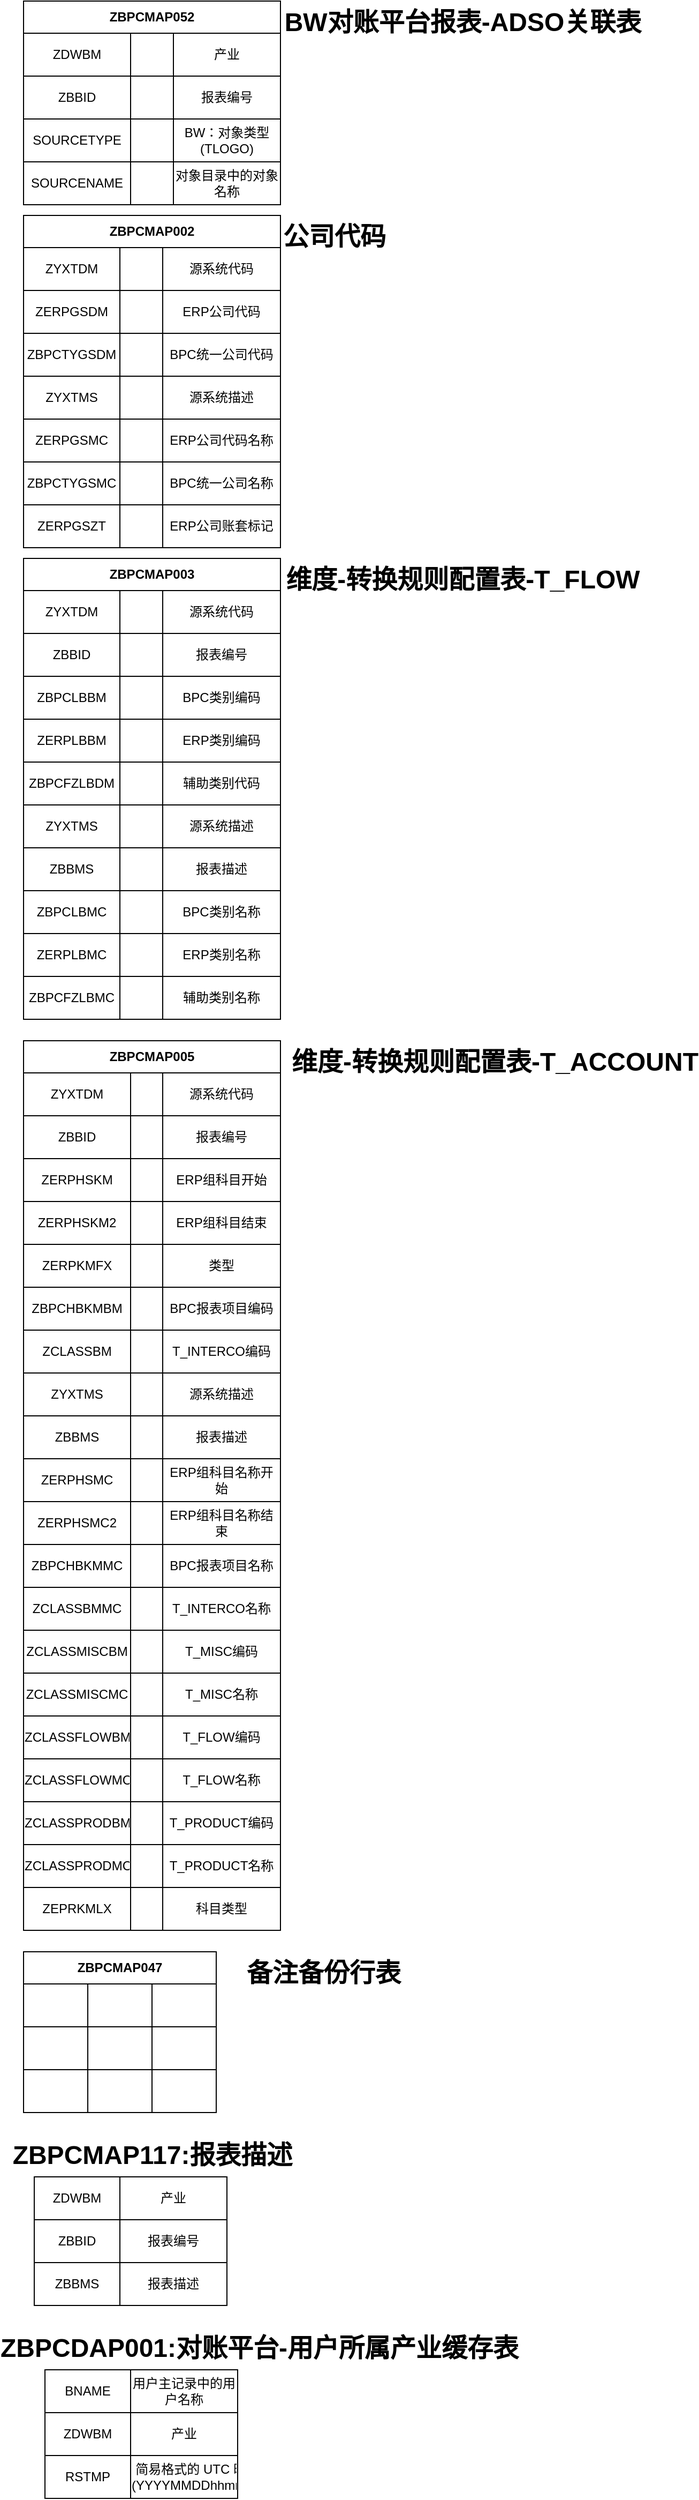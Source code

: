 <mxfile version="14.2.9" type="github" pages="2">
  <diagram id="AV6xKG_2EytfMjAXluW-" name="第 1 页">
    <mxGraphModel dx="919" dy="552" grid="1" gridSize="10" guides="1" tooltips="1" connect="1" arrows="1" fold="1" page="1" pageScale="1" pageWidth="800" pageHeight="10000" math="0" shadow="0">
      <root>
        <mxCell id="0" />
        <mxCell id="1" parent="0" />
        <mxCell id="hJ08Fr4r6DhUKSR9rsKi-1" value="ZBPCMAP052" style="shape=table;html=1;whiteSpace=wrap;startSize=30;container=1;collapsible=0;childLayout=tableLayout;fontStyle=1;align=center;" vertex="1" parent="1">
          <mxGeometry x="60" y="60" width="240" height="190" as="geometry" />
        </mxCell>
        <mxCell id="hJ08Fr4r6DhUKSR9rsKi-2" value="" style="shape=partialRectangle;html=1;whiteSpace=wrap;collapsible=0;dropTarget=0;pointerEvents=0;fillColor=none;top=0;left=0;bottom=0;right=0;points=[[0,0.5],[1,0.5]];portConstraint=eastwest;" vertex="1" parent="hJ08Fr4r6DhUKSR9rsKi-1">
          <mxGeometry y="30" width="240" height="40" as="geometry" />
        </mxCell>
        <mxCell id="hJ08Fr4r6DhUKSR9rsKi-3" value="ZDWBM" style="shape=partialRectangle;html=1;whiteSpace=wrap;connectable=0;fillColor=none;top=0;left=0;bottom=0;right=0;overflow=hidden;" vertex="1" parent="hJ08Fr4r6DhUKSR9rsKi-2">
          <mxGeometry width="100" height="40" as="geometry" />
        </mxCell>
        <mxCell id="hJ08Fr4r6DhUKSR9rsKi-4" value="" style="shape=partialRectangle;html=1;whiteSpace=wrap;connectable=0;fillColor=none;top=0;left=0;bottom=0;right=0;overflow=hidden;" vertex="1" parent="hJ08Fr4r6DhUKSR9rsKi-2">
          <mxGeometry x="100" width="40" height="40" as="geometry" />
        </mxCell>
        <mxCell id="hJ08Fr4r6DhUKSR9rsKi-5" value="产业" style="shape=partialRectangle;html=1;whiteSpace=wrap;connectable=0;fillColor=none;top=0;left=0;bottom=0;right=0;overflow=hidden;" vertex="1" parent="hJ08Fr4r6DhUKSR9rsKi-2">
          <mxGeometry x="140" width="100" height="40" as="geometry" />
        </mxCell>
        <mxCell id="hJ08Fr4r6DhUKSR9rsKi-6" value="" style="shape=partialRectangle;html=1;whiteSpace=wrap;collapsible=0;dropTarget=0;pointerEvents=0;fillColor=none;top=0;left=0;bottom=0;right=0;points=[[0,0.5],[1,0.5]];portConstraint=eastwest;" vertex="1" parent="hJ08Fr4r6DhUKSR9rsKi-1">
          <mxGeometry y="70" width="240" height="40" as="geometry" />
        </mxCell>
        <mxCell id="hJ08Fr4r6DhUKSR9rsKi-7" value="ZBBID" style="shape=partialRectangle;html=1;whiteSpace=wrap;connectable=0;fillColor=none;top=0;left=0;bottom=0;right=0;overflow=hidden;" vertex="1" parent="hJ08Fr4r6DhUKSR9rsKi-6">
          <mxGeometry width="100" height="40" as="geometry" />
        </mxCell>
        <mxCell id="hJ08Fr4r6DhUKSR9rsKi-8" value="" style="shape=partialRectangle;html=1;whiteSpace=wrap;connectable=0;fillColor=none;top=0;left=0;bottom=0;right=0;overflow=hidden;" vertex="1" parent="hJ08Fr4r6DhUKSR9rsKi-6">
          <mxGeometry x="100" width="40" height="40" as="geometry" />
        </mxCell>
        <mxCell id="hJ08Fr4r6DhUKSR9rsKi-9" value="报表编号" style="shape=partialRectangle;html=1;whiteSpace=wrap;connectable=0;fillColor=none;top=0;left=0;bottom=0;right=0;overflow=hidden;" vertex="1" parent="hJ08Fr4r6DhUKSR9rsKi-6">
          <mxGeometry x="140" width="100" height="40" as="geometry" />
        </mxCell>
        <mxCell id="hJ08Fr4r6DhUKSR9rsKi-10" value="" style="shape=partialRectangle;html=1;whiteSpace=wrap;collapsible=0;dropTarget=0;pointerEvents=0;fillColor=none;top=0;left=0;bottom=0;right=0;points=[[0,0.5],[1,0.5]];portConstraint=eastwest;" vertex="1" parent="hJ08Fr4r6DhUKSR9rsKi-1">
          <mxGeometry y="110" width="240" height="40" as="geometry" />
        </mxCell>
        <mxCell id="hJ08Fr4r6DhUKSR9rsKi-11" value="SOURCETYPE" style="shape=partialRectangle;html=1;whiteSpace=wrap;connectable=0;fillColor=none;top=0;left=0;bottom=0;right=0;overflow=hidden;" vertex="1" parent="hJ08Fr4r6DhUKSR9rsKi-10">
          <mxGeometry width="100" height="40" as="geometry" />
        </mxCell>
        <mxCell id="hJ08Fr4r6DhUKSR9rsKi-12" value="" style="shape=partialRectangle;html=1;whiteSpace=wrap;connectable=0;fillColor=none;top=0;left=0;bottom=0;right=0;overflow=hidden;" vertex="1" parent="hJ08Fr4r6DhUKSR9rsKi-10">
          <mxGeometry x="100" width="40" height="40" as="geometry" />
        </mxCell>
        <mxCell id="hJ08Fr4r6DhUKSR9rsKi-13" value="BW：对象类型 (TLOGO)" style="shape=partialRectangle;html=1;whiteSpace=wrap;connectable=0;fillColor=none;top=0;left=0;bottom=0;right=0;overflow=hidden;" vertex="1" parent="hJ08Fr4r6DhUKSR9rsKi-10">
          <mxGeometry x="140" width="100" height="40" as="geometry" />
        </mxCell>
        <mxCell id="hJ08Fr4r6DhUKSR9rsKi-20" style="shape=partialRectangle;html=1;whiteSpace=wrap;collapsible=0;dropTarget=0;pointerEvents=0;fillColor=none;top=0;left=0;bottom=0;right=0;points=[[0,0.5],[1,0.5]];portConstraint=eastwest;" vertex="1" parent="hJ08Fr4r6DhUKSR9rsKi-1">
          <mxGeometry y="150" width="240" height="40" as="geometry" />
        </mxCell>
        <mxCell id="hJ08Fr4r6DhUKSR9rsKi-21" value="SOURCENAME" style="shape=partialRectangle;html=1;whiteSpace=wrap;connectable=0;fillColor=none;top=0;left=0;bottom=0;right=0;overflow=hidden;" vertex="1" parent="hJ08Fr4r6DhUKSR9rsKi-20">
          <mxGeometry width="100" height="40" as="geometry" />
        </mxCell>
        <mxCell id="hJ08Fr4r6DhUKSR9rsKi-22" style="shape=partialRectangle;html=1;whiteSpace=wrap;connectable=0;fillColor=none;top=0;left=0;bottom=0;right=0;overflow=hidden;" vertex="1" parent="hJ08Fr4r6DhUKSR9rsKi-20">
          <mxGeometry x="100" width="40" height="40" as="geometry" />
        </mxCell>
        <mxCell id="hJ08Fr4r6DhUKSR9rsKi-23" value="对象目录中的对象名称" style="shape=partialRectangle;html=1;whiteSpace=wrap;connectable=0;fillColor=none;top=0;left=0;bottom=0;right=0;overflow=hidden;" vertex="1" parent="hJ08Fr4r6DhUKSR9rsKi-20">
          <mxGeometry x="140" width="100" height="40" as="geometry" />
        </mxCell>
        <mxCell id="hJ08Fr4r6DhUKSR9rsKi-15" value="BW对账平台报表-ADSO关联表" style="text;strokeColor=none;fillColor=none;html=1;fontSize=24;fontStyle=1;verticalAlign=middle;align=center;" vertex="1" parent="1">
          <mxGeometry x="420" y="60" width="100" height="40" as="geometry" />
        </mxCell>
        <mxCell id="hJ08Fr4r6DhUKSR9rsKi-25" value="ZBPCMAP002" style="shape=table;html=1;whiteSpace=wrap;startSize=30;container=1;collapsible=0;childLayout=tableLayout;fontStyle=1;align=center;" vertex="1" parent="1">
          <mxGeometry x="60" y="260" width="240" height="310" as="geometry" />
        </mxCell>
        <mxCell id="hJ08Fr4r6DhUKSR9rsKi-26" value="" style="shape=partialRectangle;html=1;whiteSpace=wrap;collapsible=0;dropTarget=0;pointerEvents=0;fillColor=none;top=0;left=0;bottom=0;right=0;points=[[0,0.5],[1,0.5]];portConstraint=eastwest;" vertex="1" parent="hJ08Fr4r6DhUKSR9rsKi-25">
          <mxGeometry y="30" width="240" height="40" as="geometry" />
        </mxCell>
        <mxCell id="hJ08Fr4r6DhUKSR9rsKi-27" value="ZYXTDM" style="shape=partialRectangle;html=1;whiteSpace=wrap;connectable=0;fillColor=none;top=0;left=0;bottom=0;right=0;overflow=hidden;" vertex="1" parent="hJ08Fr4r6DhUKSR9rsKi-26">
          <mxGeometry width="90" height="40" as="geometry" />
        </mxCell>
        <mxCell id="hJ08Fr4r6DhUKSR9rsKi-28" value="" style="shape=partialRectangle;html=1;whiteSpace=wrap;connectable=0;fillColor=none;top=0;left=0;bottom=0;right=0;overflow=hidden;" vertex="1" parent="hJ08Fr4r6DhUKSR9rsKi-26">
          <mxGeometry x="90" width="40" height="40" as="geometry" />
        </mxCell>
        <mxCell id="hJ08Fr4r6DhUKSR9rsKi-29" value="源系统代码" style="shape=partialRectangle;html=1;whiteSpace=wrap;connectable=0;fillColor=none;top=0;left=0;bottom=0;right=0;overflow=hidden;" vertex="1" parent="hJ08Fr4r6DhUKSR9rsKi-26">
          <mxGeometry x="130" width="110" height="40" as="geometry" />
        </mxCell>
        <mxCell id="hJ08Fr4r6DhUKSR9rsKi-30" value="" style="shape=partialRectangle;html=1;whiteSpace=wrap;collapsible=0;dropTarget=0;pointerEvents=0;fillColor=none;top=0;left=0;bottom=0;right=0;points=[[0,0.5],[1,0.5]];portConstraint=eastwest;" vertex="1" parent="hJ08Fr4r6DhUKSR9rsKi-25">
          <mxGeometry y="70" width="240" height="40" as="geometry" />
        </mxCell>
        <mxCell id="hJ08Fr4r6DhUKSR9rsKi-31" value="ZERPGSDM" style="shape=partialRectangle;html=1;whiteSpace=wrap;connectable=0;fillColor=none;top=0;left=0;bottom=0;right=0;overflow=hidden;" vertex="1" parent="hJ08Fr4r6DhUKSR9rsKi-30">
          <mxGeometry width="90" height="40" as="geometry" />
        </mxCell>
        <mxCell id="hJ08Fr4r6DhUKSR9rsKi-32" value="" style="shape=partialRectangle;html=1;whiteSpace=wrap;connectable=0;fillColor=none;top=0;left=0;bottom=0;right=0;overflow=hidden;" vertex="1" parent="hJ08Fr4r6DhUKSR9rsKi-30">
          <mxGeometry x="90" width="40" height="40" as="geometry" />
        </mxCell>
        <mxCell id="hJ08Fr4r6DhUKSR9rsKi-33" value="ERP公司代码" style="shape=partialRectangle;html=1;whiteSpace=wrap;connectable=0;fillColor=none;top=0;left=0;bottom=0;right=0;overflow=hidden;" vertex="1" parent="hJ08Fr4r6DhUKSR9rsKi-30">
          <mxGeometry x="130" width="110" height="40" as="geometry" />
        </mxCell>
        <mxCell id="hJ08Fr4r6DhUKSR9rsKi-34" value="" style="shape=partialRectangle;html=1;whiteSpace=wrap;collapsible=0;dropTarget=0;pointerEvents=0;fillColor=none;top=0;left=0;bottom=0;right=0;points=[[0,0.5],[1,0.5]];portConstraint=eastwest;" vertex="1" parent="hJ08Fr4r6DhUKSR9rsKi-25">
          <mxGeometry y="110" width="240" height="40" as="geometry" />
        </mxCell>
        <mxCell id="hJ08Fr4r6DhUKSR9rsKi-35" value="ZBPCTYGSDM" style="shape=partialRectangle;html=1;whiteSpace=wrap;connectable=0;fillColor=none;top=0;left=0;bottom=0;right=0;overflow=hidden;" vertex="1" parent="hJ08Fr4r6DhUKSR9rsKi-34">
          <mxGeometry width="90" height="40" as="geometry" />
        </mxCell>
        <mxCell id="hJ08Fr4r6DhUKSR9rsKi-36" value="" style="shape=partialRectangle;html=1;whiteSpace=wrap;connectable=0;fillColor=none;top=0;left=0;bottom=0;right=0;overflow=hidden;" vertex="1" parent="hJ08Fr4r6DhUKSR9rsKi-34">
          <mxGeometry x="90" width="40" height="40" as="geometry" />
        </mxCell>
        <mxCell id="hJ08Fr4r6DhUKSR9rsKi-37" value="BPC统一公司代码" style="shape=partialRectangle;html=1;whiteSpace=wrap;connectable=0;fillColor=none;top=0;left=0;bottom=0;right=0;overflow=hidden;" vertex="1" parent="hJ08Fr4r6DhUKSR9rsKi-34">
          <mxGeometry x="130" width="110" height="40" as="geometry" />
        </mxCell>
        <mxCell id="hJ08Fr4r6DhUKSR9rsKi-43" style="shape=partialRectangle;html=1;whiteSpace=wrap;collapsible=0;dropTarget=0;pointerEvents=0;fillColor=none;top=0;left=0;bottom=0;right=0;points=[[0,0.5],[1,0.5]];portConstraint=eastwest;" vertex="1" parent="hJ08Fr4r6DhUKSR9rsKi-25">
          <mxGeometry y="150" width="240" height="40" as="geometry" />
        </mxCell>
        <mxCell id="hJ08Fr4r6DhUKSR9rsKi-44" value="ZYXTMS" style="shape=partialRectangle;html=1;whiteSpace=wrap;connectable=0;fillColor=none;top=0;left=0;bottom=0;right=0;overflow=hidden;" vertex="1" parent="hJ08Fr4r6DhUKSR9rsKi-43">
          <mxGeometry width="90" height="40" as="geometry" />
        </mxCell>
        <mxCell id="hJ08Fr4r6DhUKSR9rsKi-45" style="shape=partialRectangle;html=1;whiteSpace=wrap;connectable=0;fillColor=none;top=0;left=0;bottom=0;right=0;overflow=hidden;" vertex="1" parent="hJ08Fr4r6DhUKSR9rsKi-43">
          <mxGeometry x="90" width="40" height="40" as="geometry" />
        </mxCell>
        <mxCell id="hJ08Fr4r6DhUKSR9rsKi-46" value="源系统描述" style="shape=partialRectangle;html=1;whiteSpace=wrap;connectable=0;fillColor=none;top=0;left=0;bottom=0;right=0;overflow=hidden;" vertex="1" parent="hJ08Fr4r6DhUKSR9rsKi-43">
          <mxGeometry x="130" width="110" height="40" as="geometry" />
        </mxCell>
        <mxCell id="hJ08Fr4r6DhUKSR9rsKi-39" style="shape=partialRectangle;html=1;whiteSpace=wrap;collapsible=0;dropTarget=0;pointerEvents=0;fillColor=none;top=0;left=0;bottom=0;right=0;points=[[0,0.5],[1,0.5]];portConstraint=eastwest;" vertex="1" parent="hJ08Fr4r6DhUKSR9rsKi-25">
          <mxGeometry y="190" width="240" height="40" as="geometry" />
        </mxCell>
        <mxCell id="hJ08Fr4r6DhUKSR9rsKi-40" value="ZERPGSMC" style="shape=partialRectangle;html=1;whiteSpace=wrap;connectable=0;fillColor=none;top=0;left=0;bottom=0;right=0;overflow=hidden;" vertex="1" parent="hJ08Fr4r6DhUKSR9rsKi-39">
          <mxGeometry width="90" height="40" as="geometry" />
        </mxCell>
        <mxCell id="hJ08Fr4r6DhUKSR9rsKi-41" style="shape=partialRectangle;html=1;whiteSpace=wrap;connectable=0;fillColor=none;top=0;left=0;bottom=0;right=0;overflow=hidden;" vertex="1" parent="hJ08Fr4r6DhUKSR9rsKi-39">
          <mxGeometry x="90" width="40" height="40" as="geometry" />
        </mxCell>
        <mxCell id="hJ08Fr4r6DhUKSR9rsKi-42" value="ERP公司代码名称" style="shape=partialRectangle;html=1;whiteSpace=wrap;connectable=0;fillColor=none;top=0;left=0;bottom=0;right=0;overflow=hidden;" vertex="1" parent="hJ08Fr4r6DhUKSR9rsKi-39">
          <mxGeometry x="130" width="110" height="40" as="geometry" />
        </mxCell>
        <mxCell id="hJ08Fr4r6DhUKSR9rsKi-51" style="shape=partialRectangle;html=1;whiteSpace=wrap;collapsible=0;dropTarget=0;pointerEvents=0;fillColor=none;top=0;left=0;bottom=0;right=0;points=[[0,0.5],[1,0.5]];portConstraint=eastwest;" vertex="1" parent="hJ08Fr4r6DhUKSR9rsKi-25">
          <mxGeometry y="230" width="240" height="40" as="geometry" />
        </mxCell>
        <mxCell id="hJ08Fr4r6DhUKSR9rsKi-52" value="ZBPCTYGSMC" style="shape=partialRectangle;html=1;whiteSpace=wrap;connectable=0;fillColor=none;top=0;left=0;bottom=0;right=0;overflow=hidden;" vertex="1" parent="hJ08Fr4r6DhUKSR9rsKi-51">
          <mxGeometry width="90" height="40" as="geometry" />
        </mxCell>
        <mxCell id="hJ08Fr4r6DhUKSR9rsKi-53" style="shape=partialRectangle;html=1;whiteSpace=wrap;connectable=0;fillColor=none;top=0;left=0;bottom=0;right=0;overflow=hidden;" vertex="1" parent="hJ08Fr4r6DhUKSR9rsKi-51">
          <mxGeometry x="90" width="40" height="40" as="geometry" />
        </mxCell>
        <mxCell id="hJ08Fr4r6DhUKSR9rsKi-54" value="BPC统一公司名称" style="shape=partialRectangle;html=1;whiteSpace=wrap;connectable=0;fillColor=none;top=0;left=0;bottom=0;right=0;overflow=hidden;" vertex="1" parent="hJ08Fr4r6DhUKSR9rsKi-51">
          <mxGeometry x="130" width="110" height="40" as="geometry" />
        </mxCell>
        <mxCell id="hJ08Fr4r6DhUKSR9rsKi-47" style="shape=partialRectangle;html=1;whiteSpace=wrap;collapsible=0;dropTarget=0;pointerEvents=0;fillColor=none;top=0;left=0;bottom=0;right=0;points=[[0,0.5],[1,0.5]];portConstraint=eastwest;" vertex="1" parent="hJ08Fr4r6DhUKSR9rsKi-25">
          <mxGeometry y="270" width="240" height="40" as="geometry" />
        </mxCell>
        <mxCell id="hJ08Fr4r6DhUKSR9rsKi-48" value="ZERPGSZT" style="shape=partialRectangle;html=1;whiteSpace=wrap;connectable=0;fillColor=none;top=0;left=0;bottom=0;right=0;overflow=hidden;" vertex="1" parent="hJ08Fr4r6DhUKSR9rsKi-47">
          <mxGeometry width="90" height="40" as="geometry" />
        </mxCell>
        <mxCell id="hJ08Fr4r6DhUKSR9rsKi-49" style="shape=partialRectangle;html=1;whiteSpace=wrap;connectable=0;fillColor=none;top=0;left=0;bottom=0;right=0;overflow=hidden;" vertex="1" parent="hJ08Fr4r6DhUKSR9rsKi-47">
          <mxGeometry x="90" width="40" height="40" as="geometry" />
        </mxCell>
        <mxCell id="hJ08Fr4r6DhUKSR9rsKi-50" value="ERP公司账套标记" style="shape=partialRectangle;html=1;whiteSpace=wrap;connectable=0;fillColor=none;top=0;left=0;bottom=0;right=0;overflow=hidden;" vertex="1" parent="hJ08Fr4r6DhUKSR9rsKi-47">
          <mxGeometry x="130" width="110" height="40" as="geometry" />
        </mxCell>
        <mxCell id="hJ08Fr4r6DhUKSR9rsKi-38" value="公司代码" style="text;strokeColor=none;fillColor=none;html=1;fontSize=24;fontStyle=1;verticalAlign=middle;align=center;" vertex="1" parent="1">
          <mxGeometry x="300" y="260" width="100" height="40" as="geometry" />
        </mxCell>
        <mxCell id="hJ08Fr4r6DhUKSR9rsKi-55" value="ZBPCMAP003" style="shape=table;html=1;whiteSpace=wrap;startSize=30;container=1;collapsible=0;childLayout=tableLayout;fontStyle=1;align=center;" vertex="1" parent="1">
          <mxGeometry x="60" y="580" width="240" height="430" as="geometry" />
        </mxCell>
        <mxCell id="hJ08Fr4r6DhUKSR9rsKi-56" value="" style="shape=partialRectangle;html=1;whiteSpace=wrap;collapsible=0;dropTarget=0;pointerEvents=0;fillColor=none;top=0;left=0;bottom=0;right=0;points=[[0,0.5],[1,0.5]];portConstraint=eastwest;" vertex="1" parent="hJ08Fr4r6DhUKSR9rsKi-55">
          <mxGeometry y="30" width="240" height="40" as="geometry" />
        </mxCell>
        <mxCell id="hJ08Fr4r6DhUKSR9rsKi-57" value="ZYXTDM" style="shape=partialRectangle;html=1;whiteSpace=wrap;connectable=0;fillColor=none;top=0;left=0;bottom=0;right=0;overflow=hidden;" vertex="1" parent="hJ08Fr4r6DhUKSR9rsKi-56">
          <mxGeometry width="90" height="40" as="geometry" />
        </mxCell>
        <mxCell id="hJ08Fr4r6DhUKSR9rsKi-58" value="" style="shape=partialRectangle;html=1;whiteSpace=wrap;connectable=0;fillColor=none;top=0;left=0;bottom=0;right=0;overflow=hidden;" vertex="1" parent="hJ08Fr4r6DhUKSR9rsKi-56">
          <mxGeometry x="90" width="40" height="40" as="geometry" />
        </mxCell>
        <mxCell id="hJ08Fr4r6DhUKSR9rsKi-59" value="源系统代码" style="shape=partialRectangle;html=1;whiteSpace=wrap;connectable=0;fillColor=none;top=0;left=0;bottom=0;right=0;overflow=hidden;" vertex="1" parent="hJ08Fr4r6DhUKSR9rsKi-56">
          <mxGeometry x="130" width="110" height="40" as="geometry" />
        </mxCell>
        <mxCell id="hJ08Fr4r6DhUKSR9rsKi-60" value="" style="shape=partialRectangle;html=1;whiteSpace=wrap;collapsible=0;dropTarget=0;pointerEvents=0;fillColor=none;top=0;left=0;bottom=0;right=0;points=[[0,0.5],[1,0.5]];portConstraint=eastwest;" vertex="1" parent="hJ08Fr4r6DhUKSR9rsKi-55">
          <mxGeometry y="70" width="240" height="40" as="geometry" />
        </mxCell>
        <mxCell id="hJ08Fr4r6DhUKSR9rsKi-61" value="ZBBID" style="shape=partialRectangle;html=1;whiteSpace=wrap;connectable=0;fillColor=none;top=0;left=0;bottom=0;right=0;overflow=hidden;" vertex="1" parent="hJ08Fr4r6DhUKSR9rsKi-60">
          <mxGeometry width="90" height="40" as="geometry" />
        </mxCell>
        <mxCell id="hJ08Fr4r6DhUKSR9rsKi-62" value="" style="shape=partialRectangle;html=1;whiteSpace=wrap;connectable=0;fillColor=none;top=0;left=0;bottom=0;right=0;overflow=hidden;" vertex="1" parent="hJ08Fr4r6DhUKSR9rsKi-60">
          <mxGeometry x="90" width="40" height="40" as="geometry" />
        </mxCell>
        <mxCell id="hJ08Fr4r6DhUKSR9rsKi-63" value="报表编号" style="shape=partialRectangle;html=1;whiteSpace=wrap;connectable=0;fillColor=none;top=0;left=0;bottom=0;right=0;overflow=hidden;" vertex="1" parent="hJ08Fr4r6DhUKSR9rsKi-60">
          <mxGeometry x="130" width="110" height="40" as="geometry" />
        </mxCell>
        <mxCell id="hJ08Fr4r6DhUKSR9rsKi-64" value="" style="shape=partialRectangle;html=1;whiteSpace=wrap;collapsible=0;dropTarget=0;pointerEvents=0;fillColor=none;top=0;left=0;bottom=0;right=0;points=[[0,0.5],[1,0.5]];portConstraint=eastwest;" vertex="1" parent="hJ08Fr4r6DhUKSR9rsKi-55">
          <mxGeometry y="110" width="240" height="40" as="geometry" />
        </mxCell>
        <mxCell id="hJ08Fr4r6DhUKSR9rsKi-65" value="ZBPCLBBM" style="shape=partialRectangle;html=1;whiteSpace=wrap;connectable=0;fillColor=none;top=0;left=0;bottom=0;right=0;overflow=hidden;" vertex="1" parent="hJ08Fr4r6DhUKSR9rsKi-64">
          <mxGeometry width="90" height="40" as="geometry" />
        </mxCell>
        <mxCell id="hJ08Fr4r6DhUKSR9rsKi-66" value="" style="shape=partialRectangle;html=1;whiteSpace=wrap;connectable=0;fillColor=none;top=0;left=0;bottom=0;right=0;overflow=hidden;" vertex="1" parent="hJ08Fr4r6DhUKSR9rsKi-64">
          <mxGeometry x="90" width="40" height="40" as="geometry" />
        </mxCell>
        <mxCell id="hJ08Fr4r6DhUKSR9rsKi-67" value="BPC类别编码" style="shape=partialRectangle;html=1;whiteSpace=wrap;connectable=0;fillColor=none;top=0;left=0;bottom=0;right=0;overflow=hidden;" vertex="1" parent="hJ08Fr4r6DhUKSR9rsKi-64">
          <mxGeometry x="130" width="110" height="40" as="geometry" />
        </mxCell>
        <mxCell id="hJ08Fr4r6DhUKSR9rsKi-69" style="shape=partialRectangle;html=1;whiteSpace=wrap;collapsible=0;dropTarget=0;pointerEvents=0;fillColor=none;top=0;left=0;bottom=0;right=0;points=[[0,0.5],[1,0.5]];portConstraint=eastwest;" vertex="1" parent="hJ08Fr4r6DhUKSR9rsKi-55">
          <mxGeometry y="150" width="240" height="40" as="geometry" />
        </mxCell>
        <mxCell id="hJ08Fr4r6DhUKSR9rsKi-70" value="ZERPLBBM" style="shape=partialRectangle;html=1;whiteSpace=wrap;connectable=0;fillColor=none;top=0;left=0;bottom=0;right=0;overflow=hidden;" vertex="1" parent="hJ08Fr4r6DhUKSR9rsKi-69">
          <mxGeometry width="90" height="40" as="geometry" />
        </mxCell>
        <mxCell id="hJ08Fr4r6DhUKSR9rsKi-71" style="shape=partialRectangle;html=1;whiteSpace=wrap;connectable=0;fillColor=none;top=0;left=0;bottom=0;right=0;overflow=hidden;" vertex="1" parent="hJ08Fr4r6DhUKSR9rsKi-69">
          <mxGeometry x="90" width="40" height="40" as="geometry" />
        </mxCell>
        <mxCell id="hJ08Fr4r6DhUKSR9rsKi-72" value="ERP类别编码" style="shape=partialRectangle;html=1;whiteSpace=wrap;connectable=0;fillColor=none;top=0;left=0;bottom=0;right=0;overflow=hidden;" vertex="1" parent="hJ08Fr4r6DhUKSR9rsKi-69">
          <mxGeometry x="130" width="110" height="40" as="geometry" />
        </mxCell>
        <mxCell id="hJ08Fr4r6DhUKSR9rsKi-73" style="shape=partialRectangle;html=1;whiteSpace=wrap;collapsible=0;dropTarget=0;pointerEvents=0;fillColor=none;top=0;left=0;bottom=0;right=0;points=[[0,0.5],[1,0.5]];portConstraint=eastwest;" vertex="1" parent="hJ08Fr4r6DhUKSR9rsKi-55">
          <mxGeometry y="190" width="240" height="40" as="geometry" />
        </mxCell>
        <mxCell id="hJ08Fr4r6DhUKSR9rsKi-74" value="ZBPCFZLBDM" style="shape=partialRectangle;html=1;whiteSpace=wrap;connectable=0;fillColor=none;top=0;left=0;bottom=0;right=0;overflow=hidden;" vertex="1" parent="hJ08Fr4r6DhUKSR9rsKi-73">
          <mxGeometry width="90" height="40" as="geometry" />
        </mxCell>
        <mxCell id="hJ08Fr4r6DhUKSR9rsKi-75" style="shape=partialRectangle;html=1;whiteSpace=wrap;connectable=0;fillColor=none;top=0;left=0;bottom=0;right=0;overflow=hidden;" vertex="1" parent="hJ08Fr4r6DhUKSR9rsKi-73">
          <mxGeometry x="90" width="40" height="40" as="geometry" />
        </mxCell>
        <mxCell id="hJ08Fr4r6DhUKSR9rsKi-76" value="辅助类别代码" style="shape=partialRectangle;html=1;whiteSpace=wrap;connectable=0;fillColor=none;top=0;left=0;bottom=0;right=0;overflow=hidden;" vertex="1" parent="hJ08Fr4r6DhUKSR9rsKi-73">
          <mxGeometry x="130" width="110" height="40" as="geometry" />
        </mxCell>
        <mxCell id="hJ08Fr4r6DhUKSR9rsKi-77" style="shape=partialRectangle;html=1;whiteSpace=wrap;collapsible=0;dropTarget=0;pointerEvents=0;fillColor=none;top=0;left=0;bottom=0;right=0;points=[[0,0.5],[1,0.5]];portConstraint=eastwest;" vertex="1" parent="hJ08Fr4r6DhUKSR9rsKi-55">
          <mxGeometry y="230" width="240" height="40" as="geometry" />
        </mxCell>
        <mxCell id="hJ08Fr4r6DhUKSR9rsKi-78" value="ZYXTMS" style="shape=partialRectangle;html=1;whiteSpace=wrap;connectable=0;fillColor=none;top=0;left=0;bottom=0;right=0;overflow=hidden;" vertex="1" parent="hJ08Fr4r6DhUKSR9rsKi-77">
          <mxGeometry width="90" height="40" as="geometry" />
        </mxCell>
        <mxCell id="hJ08Fr4r6DhUKSR9rsKi-79" style="shape=partialRectangle;html=1;whiteSpace=wrap;connectable=0;fillColor=none;top=0;left=0;bottom=0;right=0;overflow=hidden;" vertex="1" parent="hJ08Fr4r6DhUKSR9rsKi-77">
          <mxGeometry x="90" width="40" height="40" as="geometry" />
        </mxCell>
        <mxCell id="hJ08Fr4r6DhUKSR9rsKi-80" value="源系统描述" style="shape=partialRectangle;html=1;whiteSpace=wrap;connectable=0;fillColor=none;top=0;left=0;bottom=0;right=0;overflow=hidden;" vertex="1" parent="hJ08Fr4r6DhUKSR9rsKi-77">
          <mxGeometry x="130" width="110" height="40" as="geometry" />
        </mxCell>
        <mxCell id="hJ08Fr4r6DhUKSR9rsKi-81" style="shape=partialRectangle;html=1;whiteSpace=wrap;collapsible=0;dropTarget=0;pointerEvents=0;fillColor=none;top=0;left=0;bottom=0;right=0;points=[[0,0.5],[1,0.5]];portConstraint=eastwest;" vertex="1" parent="hJ08Fr4r6DhUKSR9rsKi-55">
          <mxGeometry y="270" width="240" height="40" as="geometry" />
        </mxCell>
        <mxCell id="hJ08Fr4r6DhUKSR9rsKi-82" value="ZBBMS" style="shape=partialRectangle;html=1;whiteSpace=wrap;connectable=0;fillColor=none;top=0;left=0;bottom=0;right=0;overflow=hidden;" vertex="1" parent="hJ08Fr4r6DhUKSR9rsKi-81">
          <mxGeometry width="90" height="40" as="geometry" />
        </mxCell>
        <mxCell id="hJ08Fr4r6DhUKSR9rsKi-83" style="shape=partialRectangle;html=1;whiteSpace=wrap;connectable=0;fillColor=none;top=0;left=0;bottom=0;right=0;overflow=hidden;" vertex="1" parent="hJ08Fr4r6DhUKSR9rsKi-81">
          <mxGeometry x="90" width="40" height="40" as="geometry" />
        </mxCell>
        <mxCell id="hJ08Fr4r6DhUKSR9rsKi-84" value="报表描述" style="shape=partialRectangle;html=1;whiteSpace=wrap;connectable=0;fillColor=none;top=0;left=0;bottom=0;right=0;overflow=hidden;" vertex="1" parent="hJ08Fr4r6DhUKSR9rsKi-81">
          <mxGeometry x="130" width="110" height="40" as="geometry" />
        </mxCell>
        <mxCell id="hJ08Fr4r6DhUKSR9rsKi-85" style="shape=partialRectangle;html=1;whiteSpace=wrap;collapsible=0;dropTarget=0;pointerEvents=0;fillColor=none;top=0;left=0;bottom=0;right=0;points=[[0,0.5],[1,0.5]];portConstraint=eastwest;" vertex="1" parent="hJ08Fr4r6DhUKSR9rsKi-55">
          <mxGeometry y="310" width="240" height="40" as="geometry" />
        </mxCell>
        <mxCell id="hJ08Fr4r6DhUKSR9rsKi-86" value="ZBPCLBMC" style="shape=partialRectangle;html=1;whiteSpace=wrap;connectable=0;fillColor=none;top=0;left=0;bottom=0;right=0;overflow=hidden;" vertex="1" parent="hJ08Fr4r6DhUKSR9rsKi-85">
          <mxGeometry width="90" height="40" as="geometry" />
        </mxCell>
        <mxCell id="hJ08Fr4r6DhUKSR9rsKi-87" style="shape=partialRectangle;html=1;whiteSpace=wrap;connectable=0;fillColor=none;top=0;left=0;bottom=0;right=0;overflow=hidden;" vertex="1" parent="hJ08Fr4r6DhUKSR9rsKi-85">
          <mxGeometry x="90" width="40" height="40" as="geometry" />
        </mxCell>
        <mxCell id="hJ08Fr4r6DhUKSR9rsKi-88" value="BPC类别名称" style="shape=partialRectangle;html=1;whiteSpace=wrap;connectable=0;fillColor=none;top=0;left=0;bottom=0;right=0;overflow=hidden;" vertex="1" parent="hJ08Fr4r6DhUKSR9rsKi-85">
          <mxGeometry x="130" width="110" height="40" as="geometry" />
        </mxCell>
        <mxCell id="hJ08Fr4r6DhUKSR9rsKi-89" style="shape=partialRectangle;html=1;whiteSpace=wrap;collapsible=0;dropTarget=0;pointerEvents=0;fillColor=none;top=0;left=0;bottom=0;right=0;points=[[0,0.5],[1,0.5]];portConstraint=eastwest;" vertex="1" parent="hJ08Fr4r6DhUKSR9rsKi-55">
          <mxGeometry y="350" width="240" height="40" as="geometry" />
        </mxCell>
        <mxCell id="hJ08Fr4r6DhUKSR9rsKi-90" value="ZERPLBMC" style="shape=partialRectangle;html=1;whiteSpace=wrap;connectable=0;fillColor=none;top=0;left=0;bottom=0;right=0;overflow=hidden;" vertex="1" parent="hJ08Fr4r6DhUKSR9rsKi-89">
          <mxGeometry width="90" height="40" as="geometry" />
        </mxCell>
        <mxCell id="hJ08Fr4r6DhUKSR9rsKi-91" style="shape=partialRectangle;html=1;whiteSpace=wrap;connectable=0;fillColor=none;top=0;left=0;bottom=0;right=0;overflow=hidden;" vertex="1" parent="hJ08Fr4r6DhUKSR9rsKi-89">
          <mxGeometry x="90" width="40" height="40" as="geometry" />
        </mxCell>
        <mxCell id="hJ08Fr4r6DhUKSR9rsKi-92" value="ERP类别名称" style="shape=partialRectangle;html=1;whiteSpace=wrap;connectable=0;fillColor=none;top=0;left=0;bottom=0;right=0;overflow=hidden;" vertex="1" parent="hJ08Fr4r6DhUKSR9rsKi-89">
          <mxGeometry x="130" width="110" height="40" as="geometry" />
        </mxCell>
        <mxCell id="hJ08Fr4r6DhUKSR9rsKi-93" style="shape=partialRectangle;html=1;whiteSpace=wrap;collapsible=0;dropTarget=0;pointerEvents=0;fillColor=none;top=0;left=0;bottom=0;right=0;points=[[0,0.5],[1,0.5]];portConstraint=eastwest;" vertex="1" parent="hJ08Fr4r6DhUKSR9rsKi-55">
          <mxGeometry y="390" width="240" height="40" as="geometry" />
        </mxCell>
        <mxCell id="hJ08Fr4r6DhUKSR9rsKi-94" value="ZBPCFZLBMC" style="shape=partialRectangle;html=1;whiteSpace=wrap;connectable=0;fillColor=none;top=0;left=0;bottom=0;right=0;overflow=hidden;" vertex="1" parent="hJ08Fr4r6DhUKSR9rsKi-93">
          <mxGeometry width="90" height="40" as="geometry" />
        </mxCell>
        <mxCell id="hJ08Fr4r6DhUKSR9rsKi-95" style="shape=partialRectangle;html=1;whiteSpace=wrap;connectable=0;fillColor=none;top=0;left=0;bottom=0;right=0;overflow=hidden;" vertex="1" parent="hJ08Fr4r6DhUKSR9rsKi-93">
          <mxGeometry x="90" width="40" height="40" as="geometry" />
        </mxCell>
        <mxCell id="hJ08Fr4r6DhUKSR9rsKi-96" value="辅助类别名称" style="shape=partialRectangle;html=1;whiteSpace=wrap;connectable=0;fillColor=none;top=0;left=0;bottom=0;right=0;overflow=hidden;" vertex="1" parent="hJ08Fr4r6DhUKSR9rsKi-93">
          <mxGeometry x="130" width="110" height="40" as="geometry" />
        </mxCell>
        <mxCell id="hJ08Fr4r6DhUKSR9rsKi-68" value="维度-转换规则配置表-T_FLOW" style="text;strokeColor=none;fillColor=none;html=1;fontSize=24;fontStyle=1;verticalAlign=middle;align=center;" vertex="1" parent="1">
          <mxGeometry x="420" y="580" width="100" height="40" as="geometry" />
        </mxCell>
        <mxCell id="2SBFd7uCUXg3aA-omuvD-1" value="ZBPCMAP005" style="shape=table;html=1;whiteSpace=wrap;startSize=30;container=1;collapsible=0;childLayout=tableLayout;fontStyle=1;align=center;" vertex="1" parent="1">
          <mxGeometry x="60" y="1030" width="240" height="830" as="geometry" />
        </mxCell>
        <mxCell id="2SBFd7uCUXg3aA-omuvD-2" value="" style="shape=partialRectangle;html=1;whiteSpace=wrap;collapsible=0;dropTarget=0;pointerEvents=0;fillColor=none;top=0;left=0;bottom=0;right=0;points=[[0,0.5],[1,0.5]];portConstraint=eastwest;" vertex="1" parent="2SBFd7uCUXg3aA-omuvD-1">
          <mxGeometry y="30" width="240" height="40" as="geometry" />
        </mxCell>
        <mxCell id="2SBFd7uCUXg3aA-omuvD-3" value="ZYXTDM" style="shape=partialRectangle;html=1;whiteSpace=wrap;connectable=0;fillColor=none;top=0;left=0;bottom=0;right=0;overflow=hidden;" vertex="1" parent="2SBFd7uCUXg3aA-omuvD-2">
          <mxGeometry width="100" height="40" as="geometry" />
        </mxCell>
        <mxCell id="2SBFd7uCUXg3aA-omuvD-4" value="" style="shape=partialRectangle;html=1;whiteSpace=wrap;connectable=0;fillColor=none;top=0;left=0;bottom=0;right=0;overflow=hidden;" vertex="1" parent="2SBFd7uCUXg3aA-omuvD-2">
          <mxGeometry x="100" width="30" height="40" as="geometry" />
        </mxCell>
        <mxCell id="2SBFd7uCUXg3aA-omuvD-5" value="源系统代码" style="shape=partialRectangle;html=1;whiteSpace=wrap;connectable=0;fillColor=none;top=0;left=0;bottom=0;right=0;overflow=hidden;" vertex="1" parent="2SBFd7uCUXg3aA-omuvD-2">
          <mxGeometry x="130" width="110" height="40" as="geometry" />
        </mxCell>
        <mxCell id="2SBFd7uCUXg3aA-omuvD-6" value="" style="shape=partialRectangle;html=1;whiteSpace=wrap;collapsible=0;dropTarget=0;pointerEvents=0;fillColor=none;top=0;left=0;bottom=0;right=0;points=[[0,0.5],[1,0.5]];portConstraint=eastwest;" vertex="1" parent="2SBFd7uCUXg3aA-omuvD-1">
          <mxGeometry y="70" width="240" height="40" as="geometry" />
        </mxCell>
        <mxCell id="2SBFd7uCUXg3aA-omuvD-7" value="ZBBID" style="shape=partialRectangle;html=1;whiteSpace=wrap;connectable=0;fillColor=none;top=0;left=0;bottom=0;right=0;overflow=hidden;" vertex="1" parent="2SBFd7uCUXg3aA-omuvD-6">
          <mxGeometry width="100" height="40" as="geometry" />
        </mxCell>
        <mxCell id="2SBFd7uCUXg3aA-omuvD-8" value="" style="shape=partialRectangle;html=1;whiteSpace=wrap;connectable=0;fillColor=none;top=0;left=0;bottom=0;right=0;overflow=hidden;" vertex="1" parent="2SBFd7uCUXg3aA-omuvD-6">
          <mxGeometry x="100" width="30" height="40" as="geometry" />
        </mxCell>
        <mxCell id="2SBFd7uCUXg3aA-omuvD-9" value="报表编号" style="shape=partialRectangle;html=1;whiteSpace=wrap;connectable=0;fillColor=none;top=0;left=0;bottom=0;right=0;overflow=hidden;" vertex="1" parent="2SBFd7uCUXg3aA-omuvD-6">
          <mxGeometry x="130" width="110" height="40" as="geometry" />
        </mxCell>
        <mxCell id="2SBFd7uCUXg3aA-omuvD-10" value="" style="shape=partialRectangle;html=1;whiteSpace=wrap;collapsible=0;dropTarget=0;pointerEvents=0;fillColor=none;top=0;left=0;bottom=0;right=0;points=[[0,0.5],[1,0.5]];portConstraint=eastwest;" vertex="1" parent="2SBFd7uCUXg3aA-omuvD-1">
          <mxGeometry y="110" width="240" height="40" as="geometry" />
        </mxCell>
        <mxCell id="2SBFd7uCUXg3aA-omuvD-11" value="ZERPHSKM" style="shape=partialRectangle;html=1;whiteSpace=wrap;connectable=0;fillColor=none;top=0;left=0;bottom=0;right=0;overflow=hidden;" vertex="1" parent="2SBFd7uCUXg3aA-omuvD-10">
          <mxGeometry width="100" height="40" as="geometry" />
        </mxCell>
        <mxCell id="2SBFd7uCUXg3aA-omuvD-12" value="" style="shape=partialRectangle;html=1;whiteSpace=wrap;connectable=0;fillColor=none;top=0;left=0;bottom=0;right=0;overflow=hidden;" vertex="1" parent="2SBFd7uCUXg3aA-omuvD-10">
          <mxGeometry x="100" width="30" height="40" as="geometry" />
        </mxCell>
        <mxCell id="2SBFd7uCUXg3aA-omuvD-13" value="ERP组科目开始" style="shape=partialRectangle;html=1;whiteSpace=wrap;connectable=0;fillColor=none;top=0;left=0;bottom=0;right=0;overflow=hidden;" vertex="1" parent="2SBFd7uCUXg3aA-omuvD-10">
          <mxGeometry x="130" width="110" height="40" as="geometry" />
        </mxCell>
        <mxCell id="2SBFd7uCUXg3aA-omuvD-16" style="shape=partialRectangle;html=1;whiteSpace=wrap;collapsible=0;dropTarget=0;pointerEvents=0;fillColor=none;top=0;left=0;bottom=0;right=0;points=[[0,0.5],[1,0.5]];portConstraint=eastwest;" vertex="1" parent="2SBFd7uCUXg3aA-omuvD-1">
          <mxGeometry y="150" width="240" height="40" as="geometry" />
        </mxCell>
        <mxCell id="2SBFd7uCUXg3aA-omuvD-17" value="ZERPHSKM2" style="shape=partialRectangle;html=1;whiteSpace=wrap;connectable=0;fillColor=none;top=0;left=0;bottom=0;right=0;overflow=hidden;" vertex="1" parent="2SBFd7uCUXg3aA-omuvD-16">
          <mxGeometry width="100" height="40" as="geometry" />
        </mxCell>
        <mxCell id="2SBFd7uCUXg3aA-omuvD-18" style="shape=partialRectangle;html=1;whiteSpace=wrap;connectable=0;fillColor=none;top=0;left=0;bottom=0;right=0;overflow=hidden;" vertex="1" parent="2SBFd7uCUXg3aA-omuvD-16">
          <mxGeometry x="100" width="30" height="40" as="geometry" />
        </mxCell>
        <mxCell id="2SBFd7uCUXg3aA-omuvD-19" value="ERP组科目结束" style="shape=partialRectangle;html=1;whiteSpace=wrap;connectable=0;fillColor=none;top=0;left=0;bottom=0;right=0;overflow=hidden;" vertex="1" parent="2SBFd7uCUXg3aA-omuvD-16">
          <mxGeometry x="130" width="110" height="40" as="geometry" />
        </mxCell>
        <mxCell id="2SBFd7uCUXg3aA-omuvD-20" style="shape=partialRectangle;html=1;whiteSpace=wrap;collapsible=0;dropTarget=0;pointerEvents=0;fillColor=none;top=0;left=0;bottom=0;right=0;points=[[0,0.5],[1,0.5]];portConstraint=eastwest;" vertex="1" parent="2SBFd7uCUXg3aA-omuvD-1">
          <mxGeometry y="190" width="240" height="40" as="geometry" />
        </mxCell>
        <mxCell id="2SBFd7uCUXg3aA-omuvD-21" value="ZERPKMFX" style="shape=partialRectangle;html=1;whiteSpace=wrap;connectable=0;fillColor=none;top=0;left=0;bottom=0;right=0;overflow=hidden;" vertex="1" parent="2SBFd7uCUXg3aA-omuvD-20">
          <mxGeometry width="100" height="40" as="geometry" />
        </mxCell>
        <mxCell id="2SBFd7uCUXg3aA-omuvD-22" style="shape=partialRectangle;html=1;whiteSpace=wrap;connectable=0;fillColor=none;top=0;left=0;bottom=0;right=0;overflow=hidden;" vertex="1" parent="2SBFd7uCUXg3aA-omuvD-20">
          <mxGeometry x="100" width="30" height="40" as="geometry" />
        </mxCell>
        <mxCell id="2SBFd7uCUXg3aA-omuvD-23" value="类型" style="shape=partialRectangle;html=1;whiteSpace=wrap;connectable=0;fillColor=none;top=0;left=0;bottom=0;right=0;overflow=hidden;" vertex="1" parent="2SBFd7uCUXg3aA-omuvD-20">
          <mxGeometry x="130" width="110" height="40" as="geometry" />
        </mxCell>
        <mxCell id="2SBFd7uCUXg3aA-omuvD-24" style="shape=partialRectangle;html=1;whiteSpace=wrap;collapsible=0;dropTarget=0;pointerEvents=0;fillColor=none;top=0;left=0;bottom=0;right=0;points=[[0,0.5],[1,0.5]];portConstraint=eastwest;" vertex="1" parent="2SBFd7uCUXg3aA-omuvD-1">
          <mxGeometry y="230" width="240" height="40" as="geometry" />
        </mxCell>
        <mxCell id="2SBFd7uCUXg3aA-omuvD-25" value="ZBPCHBKMBM" style="shape=partialRectangle;html=1;whiteSpace=wrap;connectable=0;fillColor=none;top=0;left=0;bottom=0;right=0;overflow=hidden;" vertex="1" parent="2SBFd7uCUXg3aA-omuvD-24">
          <mxGeometry width="100" height="40" as="geometry" />
        </mxCell>
        <mxCell id="2SBFd7uCUXg3aA-omuvD-26" style="shape=partialRectangle;html=1;whiteSpace=wrap;connectable=0;fillColor=none;top=0;left=0;bottom=0;right=0;overflow=hidden;" vertex="1" parent="2SBFd7uCUXg3aA-omuvD-24">
          <mxGeometry x="100" width="30" height="40" as="geometry" />
        </mxCell>
        <mxCell id="2SBFd7uCUXg3aA-omuvD-27" value="BPC报表项目编码" style="shape=partialRectangle;html=1;whiteSpace=wrap;connectable=0;fillColor=none;top=0;left=0;bottom=0;right=0;overflow=hidden;" vertex="1" parent="2SBFd7uCUXg3aA-omuvD-24">
          <mxGeometry x="130" width="110" height="40" as="geometry" />
        </mxCell>
        <mxCell id="2SBFd7uCUXg3aA-omuvD-28" style="shape=partialRectangle;html=1;whiteSpace=wrap;collapsible=0;dropTarget=0;pointerEvents=0;fillColor=none;top=0;left=0;bottom=0;right=0;points=[[0,0.5],[1,0.5]];portConstraint=eastwest;" vertex="1" parent="2SBFd7uCUXg3aA-omuvD-1">
          <mxGeometry y="270" width="240" height="40" as="geometry" />
        </mxCell>
        <mxCell id="2SBFd7uCUXg3aA-omuvD-29" value="ZCLASSBM" style="shape=partialRectangle;html=1;whiteSpace=wrap;connectable=0;fillColor=none;top=0;left=0;bottom=0;right=0;overflow=hidden;" vertex="1" parent="2SBFd7uCUXg3aA-omuvD-28">
          <mxGeometry width="100" height="40" as="geometry" />
        </mxCell>
        <mxCell id="2SBFd7uCUXg3aA-omuvD-30" style="shape=partialRectangle;html=1;whiteSpace=wrap;connectable=0;fillColor=none;top=0;left=0;bottom=0;right=0;overflow=hidden;" vertex="1" parent="2SBFd7uCUXg3aA-omuvD-28">
          <mxGeometry x="100" width="30" height="40" as="geometry" />
        </mxCell>
        <mxCell id="2SBFd7uCUXg3aA-omuvD-31" value="T_INTERCO编码" style="shape=partialRectangle;html=1;whiteSpace=wrap;connectable=0;fillColor=none;top=0;left=0;bottom=0;right=0;overflow=hidden;" vertex="1" parent="2SBFd7uCUXg3aA-omuvD-28">
          <mxGeometry x="130" width="110" height="40" as="geometry" />
        </mxCell>
        <mxCell id="2SBFd7uCUXg3aA-omuvD-32" style="shape=partialRectangle;html=1;whiteSpace=wrap;collapsible=0;dropTarget=0;pointerEvents=0;fillColor=none;top=0;left=0;bottom=0;right=0;points=[[0,0.5],[1,0.5]];portConstraint=eastwest;" vertex="1" parent="2SBFd7uCUXg3aA-omuvD-1">
          <mxGeometry y="310" width="240" height="40" as="geometry" />
        </mxCell>
        <mxCell id="2SBFd7uCUXg3aA-omuvD-33" value="ZYXTMS" style="shape=partialRectangle;html=1;whiteSpace=wrap;connectable=0;fillColor=none;top=0;left=0;bottom=0;right=0;overflow=hidden;" vertex="1" parent="2SBFd7uCUXg3aA-omuvD-32">
          <mxGeometry width="100" height="40" as="geometry" />
        </mxCell>
        <mxCell id="2SBFd7uCUXg3aA-omuvD-34" style="shape=partialRectangle;html=1;whiteSpace=wrap;connectable=0;fillColor=none;top=0;left=0;bottom=0;right=0;overflow=hidden;" vertex="1" parent="2SBFd7uCUXg3aA-omuvD-32">
          <mxGeometry x="100" width="30" height="40" as="geometry" />
        </mxCell>
        <mxCell id="2SBFd7uCUXg3aA-omuvD-35" value="源系统描述" style="shape=partialRectangle;html=1;whiteSpace=wrap;connectable=0;fillColor=none;top=0;left=0;bottom=0;right=0;overflow=hidden;" vertex="1" parent="2SBFd7uCUXg3aA-omuvD-32">
          <mxGeometry x="130" width="110" height="40" as="geometry" />
        </mxCell>
        <mxCell id="2SBFd7uCUXg3aA-omuvD-36" style="shape=partialRectangle;html=1;whiteSpace=wrap;collapsible=0;dropTarget=0;pointerEvents=0;fillColor=none;top=0;left=0;bottom=0;right=0;points=[[0,0.5],[1,0.5]];portConstraint=eastwest;" vertex="1" parent="2SBFd7uCUXg3aA-omuvD-1">
          <mxGeometry y="350" width="240" height="40" as="geometry" />
        </mxCell>
        <mxCell id="2SBFd7uCUXg3aA-omuvD-37" value="ZBBMS" style="shape=partialRectangle;html=1;whiteSpace=wrap;connectable=0;fillColor=none;top=0;left=0;bottom=0;right=0;overflow=hidden;" vertex="1" parent="2SBFd7uCUXg3aA-omuvD-36">
          <mxGeometry width="100" height="40" as="geometry" />
        </mxCell>
        <mxCell id="2SBFd7uCUXg3aA-omuvD-38" style="shape=partialRectangle;html=1;whiteSpace=wrap;connectable=0;fillColor=none;top=0;left=0;bottom=0;right=0;overflow=hidden;" vertex="1" parent="2SBFd7uCUXg3aA-omuvD-36">
          <mxGeometry x="100" width="30" height="40" as="geometry" />
        </mxCell>
        <mxCell id="2SBFd7uCUXg3aA-omuvD-39" value="报表描述" style="shape=partialRectangle;html=1;whiteSpace=wrap;connectable=0;fillColor=none;top=0;left=0;bottom=0;right=0;overflow=hidden;" vertex="1" parent="2SBFd7uCUXg3aA-omuvD-36">
          <mxGeometry x="130" width="110" height="40" as="geometry" />
        </mxCell>
        <mxCell id="2SBFd7uCUXg3aA-omuvD-40" style="shape=partialRectangle;html=1;whiteSpace=wrap;collapsible=0;dropTarget=0;pointerEvents=0;fillColor=none;top=0;left=0;bottom=0;right=0;points=[[0,0.5],[1,0.5]];portConstraint=eastwest;" vertex="1" parent="2SBFd7uCUXg3aA-omuvD-1">
          <mxGeometry y="390" width="240" height="40" as="geometry" />
        </mxCell>
        <mxCell id="2SBFd7uCUXg3aA-omuvD-41" value="ZERPHSMC" style="shape=partialRectangle;html=1;whiteSpace=wrap;connectable=0;fillColor=none;top=0;left=0;bottom=0;right=0;overflow=hidden;" vertex="1" parent="2SBFd7uCUXg3aA-omuvD-40">
          <mxGeometry width="100" height="40" as="geometry" />
        </mxCell>
        <mxCell id="2SBFd7uCUXg3aA-omuvD-42" style="shape=partialRectangle;html=1;whiteSpace=wrap;connectable=0;fillColor=none;top=0;left=0;bottom=0;right=0;overflow=hidden;" vertex="1" parent="2SBFd7uCUXg3aA-omuvD-40">
          <mxGeometry x="100" width="30" height="40" as="geometry" />
        </mxCell>
        <mxCell id="2SBFd7uCUXg3aA-omuvD-43" value="ERP组科目名称开始" style="shape=partialRectangle;html=1;whiteSpace=wrap;connectable=0;fillColor=none;top=0;left=0;bottom=0;right=0;overflow=hidden;" vertex="1" parent="2SBFd7uCUXg3aA-omuvD-40">
          <mxGeometry x="130" width="110" height="40" as="geometry" />
        </mxCell>
        <mxCell id="2SBFd7uCUXg3aA-omuvD-44" style="shape=partialRectangle;html=1;whiteSpace=wrap;collapsible=0;dropTarget=0;pointerEvents=0;fillColor=none;top=0;left=0;bottom=0;right=0;points=[[0,0.5],[1,0.5]];portConstraint=eastwest;" vertex="1" parent="2SBFd7uCUXg3aA-omuvD-1">
          <mxGeometry y="430" width="240" height="40" as="geometry" />
        </mxCell>
        <mxCell id="2SBFd7uCUXg3aA-omuvD-45" value="ZERPHSMC2" style="shape=partialRectangle;html=1;whiteSpace=wrap;connectable=0;fillColor=none;top=0;left=0;bottom=0;right=0;overflow=hidden;" vertex="1" parent="2SBFd7uCUXg3aA-omuvD-44">
          <mxGeometry width="100" height="40" as="geometry" />
        </mxCell>
        <mxCell id="2SBFd7uCUXg3aA-omuvD-46" style="shape=partialRectangle;html=1;whiteSpace=wrap;connectable=0;fillColor=none;top=0;left=0;bottom=0;right=0;overflow=hidden;" vertex="1" parent="2SBFd7uCUXg3aA-omuvD-44">
          <mxGeometry x="100" width="30" height="40" as="geometry" />
        </mxCell>
        <mxCell id="2SBFd7uCUXg3aA-omuvD-47" value="ERP组科目名称结束" style="shape=partialRectangle;html=1;whiteSpace=wrap;connectable=0;fillColor=none;top=0;left=0;bottom=0;right=0;overflow=hidden;" vertex="1" parent="2SBFd7uCUXg3aA-omuvD-44">
          <mxGeometry x="130" width="110" height="40" as="geometry" />
        </mxCell>
        <mxCell id="2SBFd7uCUXg3aA-omuvD-73" style="shape=partialRectangle;html=1;whiteSpace=wrap;collapsible=0;dropTarget=0;pointerEvents=0;fillColor=none;top=0;left=0;bottom=0;right=0;points=[[0,0.5],[1,0.5]];portConstraint=eastwest;" vertex="1" parent="2SBFd7uCUXg3aA-omuvD-1">
          <mxGeometry y="470" width="240" height="40" as="geometry" />
        </mxCell>
        <mxCell id="2SBFd7uCUXg3aA-omuvD-74" value="ZBPCHBKMMC" style="shape=partialRectangle;html=1;whiteSpace=wrap;connectable=0;fillColor=none;top=0;left=0;bottom=0;right=0;overflow=hidden;" vertex="1" parent="2SBFd7uCUXg3aA-omuvD-73">
          <mxGeometry width="100" height="40" as="geometry" />
        </mxCell>
        <mxCell id="2SBFd7uCUXg3aA-omuvD-75" style="shape=partialRectangle;html=1;whiteSpace=wrap;connectable=0;fillColor=none;top=0;left=0;bottom=0;right=0;overflow=hidden;" vertex="1" parent="2SBFd7uCUXg3aA-omuvD-73">
          <mxGeometry x="100" width="30" height="40" as="geometry" />
        </mxCell>
        <mxCell id="2SBFd7uCUXg3aA-omuvD-76" value="BPC报表项目名称" style="shape=partialRectangle;html=1;whiteSpace=wrap;connectable=0;fillColor=none;top=0;left=0;bottom=0;right=0;overflow=hidden;" vertex="1" parent="2SBFd7uCUXg3aA-omuvD-73">
          <mxGeometry x="130" width="110" height="40" as="geometry" />
        </mxCell>
        <mxCell id="2SBFd7uCUXg3aA-omuvD-77" style="shape=partialRectangle;html=1;whiteSpace=wrap;collapsible=0;dropTarget=0;pointerEvents=0;fillColor=none;top=0;left=0;bottom=0;right=0;points=[[0,0.5],[1,0.5]];portConstraint=eastwest;" vertex="1" parent="2SBFd7uCUXg3aA-omuvD-1">
          <mxGeometry y="510" width="240" height="40" as="geometry" />
        </mxCell>
        <mxCell id="2SBFd7uCUXg3aA-omuvD-78" value="ZCLASSBMMC" style="shape=partialRectangle;html=1;whiteSpace=wrap;connectable=0;fillColor=none;top=0;left=0;bottom=0;right=0;overflow=hidden;" vertex="1" parent="2SBFd7uCUXg3aA-omuvD-77">
          <mxGeometry width="100" height="40" as="geometry" />
        </mxCell>
        <mxCell id="2SBFd7uCUXg3aA-omuvD-79" style="shape=partialRectangle;html=1;whiteSpace=wrap;connectable=0;fillColor=none;top=0;left=0;bottom=0;right=0;overflow=hidden;" vertex="1" parent="2SBFd7uCUXg3aA-omuvD-77">
          <mxGeometry x="100" width="30" height="40" as="geometry" />
        </mxCell>
        <mxCell id="2SBFd7uCUXg3aA-omuvD-80" value="T_INTERCO名称" style="shape=partialRectangle;html=1;whiteSpace=wrap;connectable=0;fillColor=none;top=0;left=0;bottom=0;right=0;overflow=hidden;" vertex="1" parent="2SBFd7uCUXg3aA-omuvD-77">
          <mxGeometry x="130" width="110" height="40" as="geometry" />
        </mxCell>
        <mxCell id="2SBFd7uCUXg3aA-omuvD-81" style="shape=partialRectangle;html=1;whiteSpace=wrap;collapsible=0;dropTarget=0;pointerEvents=0;fillColor=none;top=0;left=0;bottom=0;right=0;points=[[0,0.5],[1,0.5]];portConstraint=eastwest;" vertex="1" parent="2SBFd7uCUXg3aA-omuvD-1">
          <mxGeometry y="550" width="240" height="40" as="geometry" />
        </mxCell>
        <mxCell id="2SBFd7uCUXg3aA-omuvD-82" value="ZCLASSMISCBM" style="shape=partialRectangle;html=1;whiteSpace=wrap;connectable=0;fillColor=none;top=0;left=0;bottom=0;right=0;overflow=hidden;" vertex="1" parent="2SBFd7uCUXg3aA-omuvD-81">
          <mxGeometry width="100" height="40" as="geometry" />
        </mxCell>
        <mxCell id="2SBFd7uCUXg3aA-omuvD-83" style="shape=partialRectangle;html=1;whiteSpace=wrap;connectable=0;fillColor=none;top=0;left=0;bottom=0;right=0;overflow=hidden;" vertex="1" parent="2SBFd7uCUXg3aA-omuvD-81">
          <mxGeometry x="100" width="30" height="40" as="geometry" />
        </mxCell>
        <mxCell id="2SBFd7uCUXg3aA-omuvD-84" value="T_MISC编码" style="shape=partialRectangle;html=1;whiteSpace=wrap;connectable=0;fillColor=none;top=0;left=0;bottom=0;right=0;overflow=hidden;" vertex="1" parent="2SBFd7uCUXg3aA-omuvD-81">
          <mxGeometry x="130" width="110" height="40" as="geometry" />
        </mxCell>
        <mxCell id="2SBFd7uCUXg3aA-omuvD-85" style="shape=partialRectangle;html=1;whiteSpace=wrap;collapsible=0;dropTarget=0;pointerEvents=0;fillColor=none;top=0;left=0;bottom=0;right=0;points=[[0,0.5],[1,0.5]];portConstraint=eastwest;" vertex="1" parent="2SBFd7uCUXg3aA-omuvD-1">
          <mxGeometry y="590" width="240" height="40" as="geometry" />
        </mxCell>
        <mxCell id="2SBFd7uCUXg3aA-omuvD-86" value="ZCLASSMISCMC" style="shape=partialRectangle;html=1;whiteSpace=wrap;connectable=0;fillColor=none;top=0;left=0;bottom=0;right=0;overflow=hidden;" vertex="1" parent="2SBFd7uCUXg3aA-omuvD-85">
          <mxGeometry width="100" height="40" as="geometry" />
        </mxCell>
        <mxCell id="2SBFd7uCUXg3aA-omuvD-87" style="shape=partialRectangle;html=1;whiteSpace=wrap;connectable=0;fillColor=none;top=0;left=0;bottom=0;right=0;overflow=hidden;" vertex="1" parent="2SBFd7uCUXg3aA-omuvD-85">
          <mxGeometry x="100" width="30" height="40" as="geometry" />
        </mxCell>
        <mxCell id="2SBFd7uCUXg3aA-omuvD-88" value="T_MISC名称" style="shape=partialRectangle;html=1;whiteSpace=wrap;connectable=0;fillColor=none;top=0;left=0;bottom=0;right=0;overflow=hidden;" vertex="1" parent="2SBFd7uCUXg3aA-omuvD-85">
          <mxGeometry x="130" width="110" height="40" as="geometry" />
        </mxCell>
        <mxCell id="2SBFd7uCUXg3aA-omuvD-89" style="shape=partialRectangle;html=1;whiteSpace=wrap;collapsible=0;dropTarget=0;pointerEvents=0;fillColor=none;top=0;left=0;bottom=0;right=0;points=[[0,0.5],[1,0.5]];portConstraint=eastwest;" vertex="1" parent="2SBFd7uCUXg3aA-omuvD-1">
          <mxGeometry y="630" width="240" height="40" as="geometry" />
        </mxCell>
        <mxCell id="2SBFd7uCUXg3aA-omuvD-90" value="ZCLASSFLOWBM" style="shape=partialRectangle;html=1;whiteSpace=wrap;connectable=0;fillColor=none;top=0;left=0;bottom=0;right=0;overflow=hidden;" vertex="1" parent="2SBFd7uCUXg3aA-omuvD-89">
          <mxGeometry width="100" height="40" as="geometry" />
        </mxCell>
        <mxCell id="2SBFd7uCUXg3aA-omuvD-91" style="shape=partialRectangle;html=1;whiteSpace=wrap;connectable=0;fillColor=none;top=0;left=0;bottom=0;right=0;overflow=hidden;" vertex="1" parent="2SBFd7uCUXg3aA-omuvD-89">
          <mxGeometry x="100" width="30" height="40" as="geometry" />
        </mxCell>
        <mxCell id="2SBFd7uCUXg3aA-omuvD-92" value="T_FLOW编码" style="shape=partialRectangle;html=1;whiteSpace=wrap;connectable=0;fillColor=none;top=0;left=0;bottom=0;right=0;overflow=hidden;" vertex="1" parent="2SBFd7uCUXg3aA-omuvD-89">
          <mxGeometry x="130" width="110" height="40" as="geometry" />
        </mxCell>
        <mxCell id="2SBFd7uCUXg3aA-omuvD-93" style="shape=partialRectangle;html=1;whiteSpace=wrap;collapsible=0;dropTarget=0;pointerEvents=0;fillColor=none;top=0;left=0;bottom=0;right=0;points=[[0,0.5],[1,0.5]];portConstraint=eastwest;" vertex="1" parent="2SBFd7uCUXg3aA-omuvD-1">
          <mxGeometry y="670" width="240" height="40" as="geometry" />
        </mxCell>
        <mxCell id="2SBFd7uCUXg3aA-omuvD-94" value="ZCLASSFLOWMC" style="shape=partialRectangle;html=1;whiteSpace=wrap;connectable=0;fillColor=none;top=0;left=0;bottom=0;right=0;overflow=hidden;" vertex="1" parent="2SBFd7uCUXg3aA-omuvD-93">
          <mxGeometry width="100" height="40" as="geometry" />
        </mxCell>
        <mxCell id="2SBFd7uCUXg3aA-omuvD-95" style="shape=partialRectangle;html=1;whiteSpace=wrap;connectable=0;fillColor=none;top=0;left=0;bottom=0;right=0;overflow=hidden;" vertex="1" parent="2SBFd7uCUXg3aA-omuvD-93">
          <mxGeometry x="100" width="30" height="40" as="geometry" />
        </mxCell>
        <mxCell id="2SBFd7uCUXg3aA-omuvD-96" value="T_FLOW名称" style="shape=partialRectangle;html=1;whiteSpace=wrap;connectable=0;fillColor=none;top=0;left=0;bottom=0;right=0;overflow=hidden;" vertex="1" parent="2SBFd7uCUXg3aA-omuvD-93">
          <mxGeometry x="130" width="110" height="40" as="geometry" />
        </mxCell>
        <mxCell id="2SBFd7uCUXg3aA-omuvD-97" style="shape=partialRectangle;html=1;whiteSpace=wrap;collapsible=0;dropTarget=0;pointerEvents=0;fillColor=none;top=0;left=0;bottom=0;right=0;points=[[0,0.5],[1,0.5]];portConstraint=eastwest;" vertex="1" parent="2SBFd7uCUXg3aA-omuvD-1">
          <mxGeometry y="710" width="240" height="40" as="geometry" />
        </mxCell>
        <mxCell id="2SBFd7uCUXg3aA-omuvD-98" value="ZCLASSPRODBM" style="shape=partialRectangle;html=1;whiteSpace=wrap;connectable=0;fillColor=none;top=0;left=0;bottom=0;right=0;overflow=hidden;" vertex="1" parent="2SBFd7uCUXg3aA-omuvD-97">
          <mxGeometry width="100" height="40" as="geometry" />
        </mxCell>
        <mxCell id="2SBFd7uCUXg3aA-omuvD-99" style="shape=partialRectangle;html=1;whiteSpace=wrap;connectable=0;fillColor=none;top=0;left=0;bottom=0;right=0;overflow=hidden;" vertex="1" parent="2SBFd7uCUXg3aA-omuvD-97">
          <mxGeometry x="100" width="30" height="40" as="geometry" />
        </mxCell>
        <mxCell id="2SBFd7uCUXg3aA-omuvD-100" value="T_PRODUCT编码" style="shape=partialRectangle;html=1;whiteSpace=wrap;connectable=0;fillColor=none;top=0;left=0;bottom=0;right=0;overflow=hidden;" vertex="1" parent="2SBFd7uCUXg3aA-omuvD-97">
          <mxGeometry x="130" width="110" height="40" as="geometry" />
        </mxCell>
        <mxCell id="2SBFd7uCUXg3aA-omuvD-101" style="shape=partialRectangle;html=1;whiteSpace=wrap;collapsible=0;dropTarget=0;pointerEvents=0;fillColor=none;top=0;left=0;bottom=0;right=0;points=[[0,0.5],[1,0.5]];portConstraint=eastwest;" vertex="1" parent="2SBFd7uCUXg3aA-omuvD-1">
          <mxGeometry y="750" width="240" height="40" as="geometry" />
        </mxCell>
        <mxCell id="2SBFd7uCUXg3aA-omuvD-102" value="ZCLASSPRODMC" style="shape=partialRectangle;html=1;whiteSpace=wrap;connectable=0;fillColor=none;top=0;left=0;bottom=0;right=0;overflow=hidden;" vertex="1" parent="2SBFd7uCUXg3aA-omuvD-101">
          <mxGeometry width="100" height="40" as="geometry" />
        </mxCell>
        <mxCell id="2SBFd7uCUXg3aA-omuvD-103" style="shape=partialRectangle;html=1;whiteSpace=wrap;connectable=0;fillColor=none;top=0;left=0;bottom=0;right=0;overflow=hidden;" vertex="1" parent="2SBFd7uCUXg3aA-omuvD-101">
          <mxGeometry x="100" width="30" height="40" as="geometry" />
        </mxCell>
        <mxCell id="2SBFd7uCUXg3aA-omuvD-104" value="T_PRODUCT名称" style="shape=partialRectangle;html=1;whiteSpace=wrap;connectable=0;fillColor=none;top=0;left=0;bottom=0;right=0;overflow=hidden;" vertex="1" parent="2SBFd7uCUXg3aA-omuvD-101">
          <mxGeometry x="130" width="110" height="40" as="geometry" />
        </mxCell>
        <mxCell id="2SBFd7uCUXg3aA-omuvD-105" style="shape=partialRectangle;html=1;whiteSpace=wrap;collapsible=0;dropTarget=0;pointerEvents=0;fillColor=none;top=0;left=0;bottom=0;right=0;points=[[0,0.5],[1,0.5]];portConstraint=eastwest;" vertex="1" parent="2SBFd7uCUXg3aA-omuvD-1">
          <mxGeometry y="790" width="240" height="40" as="geometry" />
        </mxCell>
        <mxCell id="2SBFd7uCUXg3aA-omuvD-106" value="ZEPRKMLX" style="shape=partialRectangle;html=1;whiteSpace=wrap;connectable=0;fillColor=none;top=0;left=0;bottom=0;right=0;overflow=hidden;" vertex="1" parent="2SBFd7uCUXg3aA-omuvD-105">
          <mxGeometry width="100" height="40" as="geometry" />
        </mxCell>
        <mxCell id="2SBFd7uCUXg3aA-omuvD-107" style="shape=partialRectangle;html=1;whiteSpace=wrap;connectable=0;fillColor=none;top=0;left=0;bottom=0;right=0;overflow=hidden;" vertex="1" parent="2SBFd7uCUXg3aA-omuvD-105">
          <mxGeometry x="100" width="30" height="40" as="geometry" />
        </mxCell>
        <mxCell id="2SBFd7uCUXg3aA-omuvD-108" value="科目类型" style="shape=partialRectangle;html=1;whiteSpace=wrap;connectable=0;fillColor=none;top=0;left=0;bottom=0;right=0;overflow=hidden;" vertex="1" parent="2SBFd7uCUXg3aA-omuvD-105">
          <mxGeometry x="130" width="110" height="40" as="geometry" />
        </mxCell>
        <mxCell id="2SBFd7uCUXg3aA-omuvD-14" value="维度-转换规则配置表-T_ACCOUNT" style="text;strokeColor=none;fillColor=none;html=1;fontSize=24;fontStyle=1;verticalAlign=middle;align=center;" vertex="1" parent="1">
          <mxGeometry x="450" y="1030" width="100" height="40" as="geometry" />
        </mxCell>
        <mxCell id="2SBFd7uCUXg3aA-omuvD-109" value="ZBPCMAP047" style="shape=table;html=1;whiteSpace=wrap;startSize=30;container=1;collapsible=0;childLayout=tableLayout;fontStyle=1;align=center;" vertex="1" parent="1">
          <mxGeometry x="60" y="1880" width="180" height="150" as="geometry" />
        </mxCell>
        <mxCell id="2SBFd7uCUXg3aA-omuvD-110" value="" style="shape=partialRectangle;html=1;whiteSpace=wrap;collapsible=0;dropTarget=0;pointerEvents=0;fillColor=none;top=0;left=0;bottom=0;right=0;points=[[0,0.5],[1,0.5]];portConstraint=eastwest;" vertex="1" parent="2SBFd7uCUXg3aA-omuvD-109">
          <mxGeometry y="30" width="180" height="40" as="geometry" />
        </mxCell>
        <mxCell id="2SBFd7uCUXg3aA-omuvD-111" value="" style="shape=partialRectangle;html=1;whiteSpace=wrap;connectable=0;fillColor=none;top=0;left=0;bottom=0;right=0;overflow=hidden;" vertex="1" parent="2SBFd7uCUXg3aA-omuvD-110">
          <mxGeometry width="60" height="40" as="geometry" />
        </mxCell>
        <mxCell id="2SBFd7uCUXg3aA-omuvD-112" value="" style="shape=partialRectangle;html=1;whiteSpace=wrap;connectable=0;fillColor=none;top=0;left=0;bottom=0;right=0;overflow=hidden;" vertex="1" parent="2SBFd7uCUXg3aA-omuvD-110">
          <mxGeometry x="60" width="60" height="40" as="geometry" />
        </mxCell>
        <mxCell id="2SBFd7uCUXg3aA-omuvD-113" value="" style="shape=partialRectangle;html=1;whiteSpace=wrap;connectable=0;fillColor=none;top=0;left=0;bottom=0;right=0;overflow=hidden;" vertex="1" parent="2SBFd7uCUXg3aA-omuvD-110">
          <mxGeometry x="120" width="60" height="40" as="geometry" />
        </mxCell>
        <mxCell id="2SBFd7uCUXg3aA-omuvD-114" value="" style="shape=partialRectangle;html=1;whiteSpace=wrap;collapsible=0;dropTarget=0;pointerEvents=0;fillColor=none;top=0;left=0;bottom=0;right=0;points=[[0,0.5],[1,0.5]];portConstraint=eastwest;" vertex="1" parent="2SBFd7uCUXg3aA-omuvD-109">
          <mxGeometry y="70" width="180" height="40" as="geometry" />
        </mxCell>
        <mxCell id="2SBFd7uCUXg3aA-omuvD-115" value="" style="shape=partialRectangle;html=1;whiteSpace=wrap;connectable=0;fillColor=none;top=0;left=0;bottom=0;right=0;overflow=hidden;" vertex="1" parent="2SBFd7uCUXg3aA-omuvD-114">
          <mxGeometry width="60" height="40" as="geometry" />
        </mxCell>
        <mxCell id="2SBFd7uCUXg3aA-omuvD-116" value="" style="shape=partialRectangle;html=1;whiteSpace=wrap;connectable=0;fillColor=none;top=0;left=0;bottom=0;right=0;overflow=hidden;" vertex="1" parent="2SBFd7uCUXg3aA-omuvD-114">
          <mxGeometry x="60" width="60" height="40" as="geometry" />
        </mxCell>
        <mxCell id="2SBFd7uCUXg3aA-omuvD-117" value="" style="shape=partialRectangle;html=1;whiteSpace=wrap;connectable=0;fillColor=none;top=0;left=0;bottom=0;right=0;overflow=hidden;" vertex="1" parent="2SBFd7uCUXg3aA-omuvD-114">
          <mxGeometry x="120" width="60" height="40" as="geometry" />
        </mxCell>
        <mxCell id="2SBFd7uCUXg3aA-omuvD-118" value="" style="shape=partialRectangle;html=1;whiteSpace=wrap;collapsible=0;dropTarget=0;pointerEvents=0;fillColor=none;top=0;left=0;bottom=0;right=0;points=[[0,0.5],[1,0.5]];portConstraint=eastwest;" vertex="1" parent="2SBFd7uCUXg3aA-omuvD-109">
          <mxGeometry y="110" width="180" height="40" as="geometry" />
        </mxCell>
        <mxCell id="2SBFd7uCUXg3aA-omuvD-119" value="" style="shape=partialRectangle;html=1;whiteSpace=wrap;connectable=0;fillColor=none;top=0;left=0;bottom=0;right=0;overflow=hidden;" vertex="1" parent="2SBFd7uCUXg3aA-omuvD-118">
          <mxGeometry width="60" height="40" as="geometry" />
        </mxCell>
        <mxCell id="2SBFd7uCUXg3aA-omuvD-120" value="" style="shape=partialRectangle;html=1;whiteSpace=wrap;connectable=0;fillColor=none;top=0;left=0;bottom=0;right=0;overflow=hidden;" vertex="1" parent="2SBFd7uCUXg3aA-omuvD-118">
          <mxGeometry x="60" width="60" height="40" as="geometry" />
        </mxCell>
        <mxCell id="2SBFd7uCUXg3aA-omuvD-121" value="" style="shape=partialRectangle;html=1;whiteSpace=wrap;connectable=0;fillColor=none;top=0;left=0;bottom=0;right=0;overflow=hidden;" vertex="1" parent="2SBFd7uCUXg3aA-omuvD-118">
          <mxGeometry x="120" width="60" height="40" as="geometry" />
        </mxCell>
        <mxCell id="2SBFd7uCUXg3aA-omuvD-122" value="备注备份行表" style="text;strokeColor=none;fillColor=none;html=1;fontSize=24;fontStyle=1;verticalAlign=middle;align=center;" vertex="1" parent="1">
          <mxGeometry x="290" y="1880" width="100" height="40" as="geometry" />
        </mxCell>
        <mxCell id="2SBFd7uCUXg3aA-omuvD-123" value="ZBPCMAP117:报表描述" style="text;strokeColor=none;fillColor=none;html=1;fontSize=24;fontStyle=1;verticalAlign=middle;align=center;" vertex="1" parent="1">
          <mxGeometry x="130" y="2050" width="100" height="40" as="geometry" />
        </mxCell>
        <mxCell id="2SBFd7uCUXg3aA-omuvD-124" value="" style="shape=table;html=1;whiteSpace=wrap;startSize=0;container=1;collapsible=0;childLayout=tableLayout;" vertex="1" parent="1">
          <mxGeometry x="70" y="2090" width="180" height="120" as="geometry" />
        </mxCell>
        <mxCell id="2SBFd7uCUXg3aA-omuvD-125" value="" style="shape=partialRectangle;html=1;whiteSpace=wrap;collapsible=0;dropTarget=0;pointerEvents=0;fillColor=none;top=0;left=0;bottom=0;right=0;points=[[0,0.5],[1,0.5]];portConstraint=eastwest;" vertex="1" parent="2SBFd7uCUXg3aA-omuvD-124">
          <mxGeometry width="180" height="40" as="geometry" />
        </mxCell>
        <mxCell id="2SBFd7uCUXg3aA-omuvD-126" value="ZDWBM" style="shape=partialRectangle;html=1;whiteSpace=wrap;connectable=0;overflow=hidden;fillColor=none;top=0;left=0;bottom=0;right=0;" vertex="1" parent="2SBFd7uCUXg3aA-omuvD-125">
          <mxGeometry width="80" height="40" as="geometry" />
        </mxCell>
        <mxCell id="2SBFd7uCUXg3aA-omuvD-127" value="产业" style="shape=partialRectangle;html=1;whiteSpace=wrap;connectable=0;overflow=hidden;fillColor=none;top=0;left=0;bottom=0;right=0;" vertex="1" parent="2SBFd7uCUXg3aA-omuvD-125">
          <mxGeometry x="80" width="100" height="40" as="geometry" />
        </mxCell>
        <mxCell id="2SBFd7uCUXg3aA-omuvD-128" value="" style="shape=partialRectangle;html=1;whiteSpace=wrap;collapsible=0;dropTarget=0;pointerEvents=0;fillColor=none;top=0;left=0;bottom=0;right=0;points=[[0,0.5],[1,0.5]];portConstraint=eastwest;" vertex="1" parent="2SBFd7uCUXg3aA-omuvD-124">
          <mxGeometry y="40" width="180" height="40" as="geometry" />
        </mxCell>
        <mxCell id="2SBFd7uCUXg3aA-omuvD-129" value="ZBBID" style="shape=partialRectangle;html=1;whiteSpace=wrap;connectable=0;overflow=hidden;fillColor=none;top=0;left=0;bottom=0;right=0;" vertex="1" parent="2SBFd7uCUXg3aA-omuvD-128">
          <mxGeometry width="80" height="40" as="geometry" />
        </mxCell>
        <mxCell id="2SBFd7uCUXg3aA-omuvD-130" value="报表编号" style="shape=partialRectangle;html=1;whiteSpace=wrap;connectable=0;overflow=hidden;fillColor=none;top=0;left=0;bottom=0;right=0;" vertex="1" parent="2SBFd7uCUXg3aA-omuvD-128">
          <mxGeometry x="80" width="100" height="40" as="geometry" />
        </mxCell>
        <mxCell id="2SBFd7uCUXg3aA-omuvD-131" value="" style="shape=partialRectangle;html=1;whiteSpace=wrap;collapsible=0;dropTarget=0;pointerEvents=0;fillColor=none;top=0;left=0;bottom=0;right=0;points=[[0,0.5],[1,0.5]];portConstraint=eastwest;" vertex="1" parent="2SBFd7uCUXg3aA-omuvD-124">
          <mxGeometry y="80" width="180" height="40" as="geometry" />
        </mxCell>
        <mxCell id="2SBFd7uCUXg3aA-omuvD-132" value="ZBBMS" style="shape=partialRectangle;html=1;whiteSpace=wrap;connectable=0;overflow=hidden;fillColor=none;top=0;left=0;bottom=0;right=0;" vertex="1" parent="2SBFd7uCUXg3aA-omuvD-131">
          <mxGeometry width="80" height="40" as="geometry" />
        </mxCell>
        <mxCell id="2SBFd7uCUXg3aA-omuvD-133" value="报表描述" style="shape=partialRectangle;html=1;whiteSpace=wrap;connectable=0;overflow=hidden;fillColor=none;top=0;left=0;bottom=0;right=0;" vertex="1" parent="2SBFd7uCUXg3aA-omuvD-131">
          <mxGeometry x="80" width="100" height="40" as="geometry" />
        </mxCell>
        <mxCell id="2SBFd7uCUXg3aA-omuvD-134" value="ZBPCDAP001:对账平台-用户所属产业缓存表" style="text;strokeColor=none;fillColor=none;html=1;fontSize=24;fontStyle=1;verticalAlign=middle;align=center;" vertex="1" parent="1">
          <mxGeometry x="230" y="2230" width="100" height="40" as="geometry" />
        </mxCell>
        <mxCell id="2SBFd7uCUXg3aA-omuvD-135" value="" style="shape=table;html=1;whiteSpace=wrap;startSize=0;container=1;collapsible=0;childLayout=tableLayout;" vertex="1" parent="1">
          <mxGeometry x="80" y="2270" width="180" height="120" as="geometry" />
        </mxCell>
        <mxCell id="2SBFd7uCUXg3aA-omuvD-136" value="" style="shape=partialRectangle;html=1;whiteSpace=wrap;collapsible=0;dropTarget=0;pointerEvents=0;fillColor=none;top=0;left=0;bottom=0;right=0;points=[[0,0.5],[1,0.5]];portConstraint=eastwest;" vertex="1" parent="2SBFd7uCUXg3aA-omuvD-135">
          <mxGeometry width="180" height="40" as="geometry" />
        </mxCell>
        <mxCell id="2SBFd7uCUXg3aA-omuvD-137" value="BNAME" style="shape=partialRectangle;html=1;whiteSpace=wrap;connectable=0;overflow=hidden;fillColor=none;top=0;left=0;bottom=0;right=0;" vertex="1" parent="2SBFd7uCUXg3aA-omuvD-136">
          <mxGeometry width="80" height="40" as="geometry" />
        </mxCell>
        <mxCell id="2SBFd7uCUXg3aA-omuvD-138" value="用户主记录中的用户名称" style="shape=partialRectangle;html=1;whiteSpace=wrap;connectable=0;overflow=hidden;fillColor=none;top=0;left=0;bottom=0;right=0;" vertex="1" parent="2SBFd7uCUXg3aA-omuvD-136">
          <mxGeometry x="80" width="100" height="40" as="geometry" />
        </mxCell>
        <mxCell id="2SBFd7uCUXg3aA-omuvD-139" value="" style="shape=partialRectangle;html=1;whiteSpace=wrap;collapsible=0;dropTarget=0;pointerEvents=0;fillColor=none;top=0;left=0;bottom=0;right=0;points=[[0,0.5],[1,0.5]];portConstraint=eastwest;" vertex="1" parent="2SBFd7uCUXg3aA-omuvD-135">
          <mxGeometry y="40" width="180" height="40" as="geometry" />
        </mxCell>
        <mxCell id="2SBFd7uCUXg3aA-omuvD-140" value="ZDWBM" style="shape=partialRectangle;html=1;whiteSpace=wrap;connectable=0;overflow=hidden;fillColor=none;top=0;left=0;bottom=0;right=0;" vertex="1" parent="2SBFd7uCUXg3aA-omuvD-139">
          <mxGeometry width="80" height="40" as="geometry" />
        </mxCell>
        <mxCell id="2SBFd7uCUXg3aA-omuvD-141" value="产业" style="shape=partialRectangle;html=1;whiteSpace=wrap;connectable=0;overflow=hidden;fillColor=none;top=0;left=0;bottom=0;right=0;" vertex="1" parent="2SBFd7uCUXg3aA-omuvD-139">
          <mxGeometry x="80" width="100" height="40" as="geometry" />
        </mxCell>
        <mxCell id="2SBFd7uCUXg3aA-omuvD-142" value="" style="shape=partialRectangle;html=1;whiteSpace=wrap;collapsible=0;dropTarget=0;pointerEvents=0;fillColor=none;top=0;left=0;bottom=0;right=0;points=[[0,0.5],[1,0.5]];portConstraint=eastwest;" vertex="1" parent="2SBFd7uCUXg3aA-omuvD-135">
          <mxGeometry y="80" width="180" height="40" as="geometry" />
        </mxCell>
        <mxCell id="2SBFd7uCUXg3aA-omuvD-143" value="RSTMP" style="shape=partialRectangle;html=1;whiteSpace=wrap;connectable=0;overflow=hidden;fillColor=none;top=0;left=0;bottom=0;right=0;" vertex="1" parent="2SBFd7uCUXg3aA-omuvD-142">
          <mxGeometry width="80" height="40" as="geometry" />
        </mxCell>
        <mxCell id="2SBFd7uCUXg3aA-omuvD-144" value="简易格式的 UTC 时戳 (YYYYMMDDhhmmss)" style="shape=partialRectangle;html=1;whiteSpace=wrap;connectable=0;overflow=hidden;fillColor=none;top=0;left=0;bottom=0;right=0;" vertex="1" parent="2SBFd7uCUXg3aA-omuvD-142">
          <mxGeometry x="80" width="100" height="40" as="geometry" />
        </mxCell>
      </root>
    </mxGraphModel>
  </diagram>
  <diagram id="b_78eR2phNURuTOH0ZYq" name="第 2 页">
    <mxGraphModel dx="782" dy="469" grid="1" gridSize="10" guides="1" tooltips="1" connect="1" arrows="1" fold="1" page="1" pageScale="1" pageWidth="827" pageHeight="1169" math="0" shadow="0">
      <root>
        <mxCell id="6NWD354ymcSRykgoUGPe-0" />
        <mxCell id="6NWD354ymcSRykgoUGPe-1" parent="6NWD354ymcSRykgoUGPe-0" />
      </root>
    </mxGraphModel>
  </diagram>
</mxfile>
